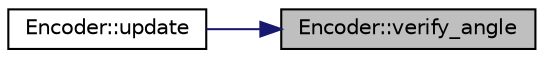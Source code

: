 digraph "Encoder::verify_angle"
{
 // LATEX_PDF_SIZE
  edge [fontname="Helvetica",fontsize="10",labelfontname="Helvetica",labelfontsize="10"];
  node [fontname="Helvetica",fontsize="10",shape=record];
  rankdir="RL";
  Node1 [label="Encoder::verify_angle",height=0.2,width=0.4,color="black", fillcolor="grey75", style="filled", fontcolor="black",tooltip=" "];
  Node1 -> Node2 [dir="back",color="midnightblue",fontsize="10",style="solid",fontname="Helvetica"];
  Node2 [label="Encoder::update",height=0.2,width=0.4,color="black", fillcolor="white", style="filled",URL="$classEncoder.html#a3d2f39d9870e596cb958875ee6f7e0cd",tooltip=" "];
}
